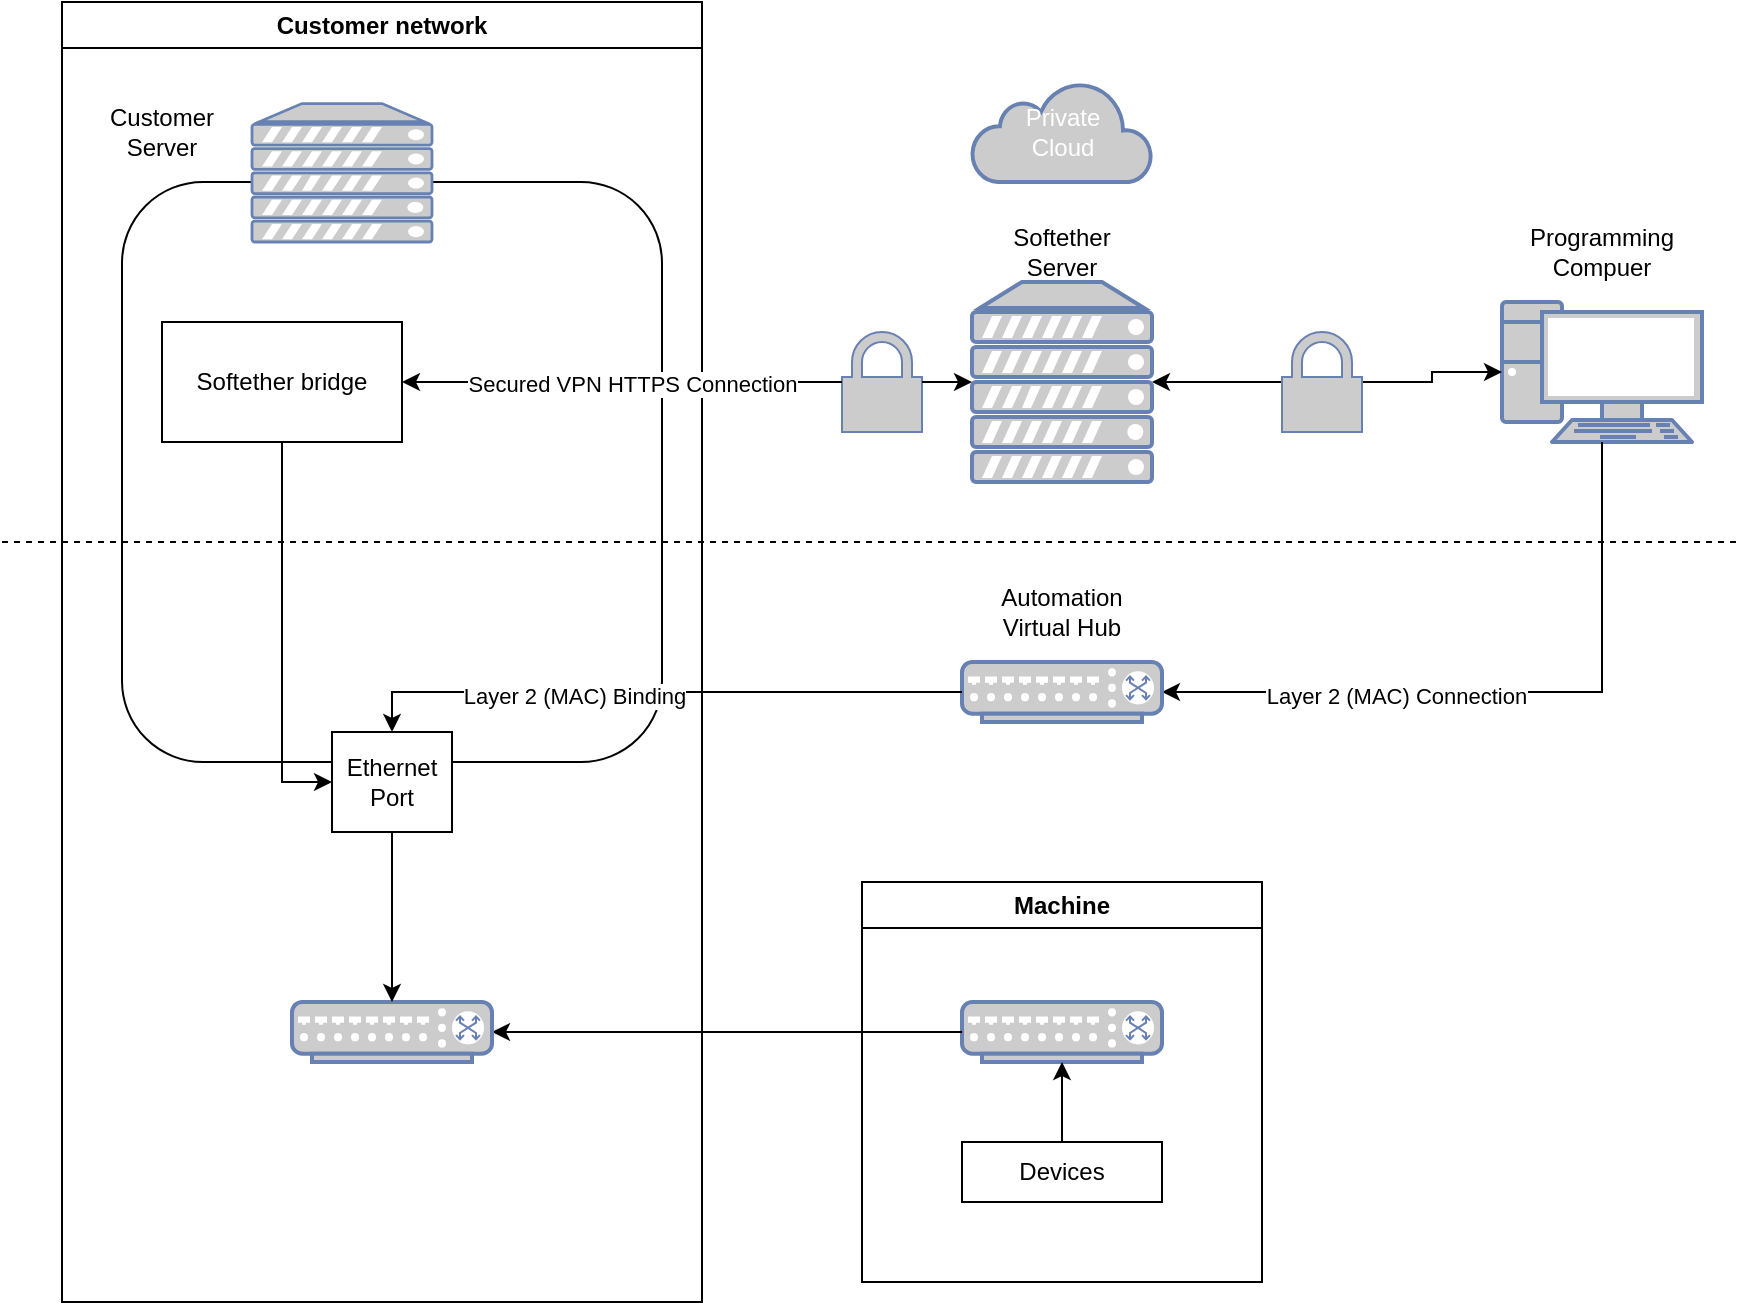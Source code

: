 <mxfile version="22.1.5" type="github">
  <diagram name="Page-1" id="FeqBj5vPtAPxshJGMHiz">
    <mxGraphModel dx="2353" dy="893" grid="1" gridSize="10" guides="1" tooltips="1" connect="1" arrows="1" fold="1" page="1" pageScale="1" pageWidth="827" pageHeight="1169" math="0" shadow="0">
      <root>
        <mxCell id="0" />
        <mxCell id="1" parent="0" />
        <mxCell id="XXzeUflkK2KF2CDC8qh_-12" value="" style="group" vertex="1" connectable="0" parent="1">
          <mxGeometry x="610" y="160" width="100" height="110" as="geometry" />
        </mxCell>
        <mxCell id="XXzeUflkK2KF2CDC8qh_-10" value="" style="fontColor=#0066CC;verticalAlign=top;verticalLabelPosition=bottom;labelPosition=center;align=center;html=1;outlineConnect=0;fillColor=#CCCCCC;strokeColor=#6881B3;gradientColor=none;gradientDirection=north;strokeWidth=2;shape=mxgraph.networks.pc;" vertex="1" parent="XXzeUflkK2KF2CDC8qh_-12">
          <mxGeometry y="40" width="100" height="70" as="geometry" />
        </mxCell>
        <mxCell id="XXzeUflkK2KF2CDC8qh_-11" value="Programming Compuer" style="text;html=1;strokeColor=none;fillColor=none;align=center;verticalAlign=middle;whiteSpace=wrap;rounded=0;" vertex="1" parent="XXzeUflkK2KF2CDC8qh_-12">
          <mxGeometry x="20" width="60" height="30" as="geometry" />
        </mxCell>
        <mxCell id="XXzeUflkK2KF2CDC8qh_-14" value="Private&lt;br&gt;Cloud" style="html=1;outlineConnect=0;fillColor=#CCCCCC;strokeColor=#6881B3;gradientColor=none;gradientDirection=north;strokeWidth=2;shape=mxgraph.networks.cloud;fontColor=#ffffff;" vertex="1" parent="1">
          <mxGeometry x="345" y="90" width="90" height="50" as="geometry" />
        </mxCell>
        <mxCell id="XXzeUflkK2KF2CDC8qh_-23" style="edgeStyle=orthogonalEdgeStyle;rounded=0;orthogonalLoop=1;jettySize=auto;html=1;entryX=1;entryY=0.5;entryDx=0;entryDy=0;entryPerimeter=0;startArrow=none;startFill=0;" edge="1" parent="1" source="XXzeUflkK2KF2CDC8qh_-24" target="XXzeUflkK2KF2CDC8qh_-34">
          <mxGeometry relative="1" as="geometry">
            <mxPoint x="435" y="230" as="targetPoint" />
          </mxGeometry>
        </mxCell>
        <mxCell id="XXzeUflkK2KF2CDC8qh_-25" value="" style="edgeStyle=orthogonalEdgeStyle;rounded=0;orthogonalLoop=1;jettySize=auto;html=1;entryX=1;entryY=0.5;entryDx=0;entryDy=0;entryPerimeter=0;endArrow=none;endFill=0;startArrow=classic;startFill=1;" edge="1" parent="1" source="XXzeUflkK2KF2CDC8qh_-10" target="XXzeUflkK2KF2CDC8qh_-24">
          <mxGeometry relative="1" as="geometry">
            <mxPoint x="620" y="245" as="sourcePoint" />
            <mxPoint x="440" y="270" as="targetPoint" />
          </mxGeometry>
        </mxCell>
        <mxCell id="XXzeUflkK2KF2CDC8qh_-24" value="" style="fontColor=#0066CC;verticalAlign=top;verticalLabelPosition=bottom;labelPosition=center;align=center;html=1;outlineConnect=0;fillColor=#CCCCCC;strokeColor=#6881B3;gradientColor=none;gradientDirection=north;strokeWidth=2;shape=mxgraph.networks.secured;" vertex="1" parent="1">
          <mxGeometry x="500" y="215" width="40" height="50" as="geometry" />
        </mxCell>
        <mxCell id="XXzeUflkK2KF2CDC8qh_-34" value="" style="fontColor=#0066CC;verticalAlign=top;verticalLabelPosition=bottom;labelPosition=center;align=center;html=1;outlineConnect=0;fillColor=#CCCCCC;strokeColor=#6881B3;gradientColor=none;gradientDirection=north;strokeWidth=2;shape=mxgraph.networks.server;" vertex="1" parent="1">
          <mxGeometry x="345" y="190" width="90" height="100" as="geometry" />
        </mxCell>
        <mxCell id="XXzeUflkK2KF2CDC8qh_-35" value="Softether Server" style="text;html=1;strokeColor=none;fillColor=none;align=center;verticalAlign=middle;whiteSpace=wrap;rounded=0;" vertex="1" parent="1">
          <mxGeometry x="360" y="160" width="60" height="30" as="geometry" />
        </mxCell>
        <mxCell id="XXzeUflkK2KF2CDC8qh_-38" value="Machine" style="swimlane;whiteSpace=wrap;html=1;" vertex="1" parent="1">
          <mxGeometry x="290" y="490" width="200" height="200" as="geometry" />
        </mxCell>
        <mxCell id="XXzeUflkK2KF2CDC8qh_-39" value="Devices" style="rounded=0;whiteSpace=wrap;html=1;" vertex="1" parent="XXzeUflkK2KF2CDC8qh_-38">
          <mxGeometry x="50" y="130" width="100" height="30" as="geometry" />
        </mxCell>
        <mxCell id="XXzeUflkK2KF2CDC8qh_-40" value="" style="fontColor=#0066CC;verticalAlign=top;verticalLabelPosition=bottom;labelPosition=center;align=center;html=1;outlineConnect=0;fillColor=#CCCCCC;strokeColor=#6881B3;gradientColor=none;gradientDirection=north;strokeWidth=2;shape=mxgraph.networks.switch;" vertex="1" parent="XXzeUflkK2KF2CDC8qh_-38">
          <mxGeometry x="50" y="60" width="100" height="30" as="geometry" />
        </mxCell>
        <mxCell id="XXzeUflkK2KF2CDC8qh_-41" style="edgeStyle=orthogonalEdgeStyle;rounded=0;orthogonalLoop=1;jettySize=auto;html=1;exitX=0.5;exitY=0;exitDx=0;exitDy=0;entryX=0.5;entryY=1;entryDx=0;entryDy=0;entryPerimeter=0;" edge="1" parent="XXzeUflkK2KF2CDC8qh_-38" source="XXzeUflkK2KF2CDC8qh_-39" target="XXzeUflkK2KF2CDC8qh_-40">
          <mxGeometry relative="1" as="geometry" />
        </mxCell>
        <mxCell id="XXzeUflkK2KF2CDC8qh_-42" style="edgeStyle=orthogonalEdgeStyle;rounded=0;orthogonalLoop=1;jettySize=auto;html=1;exitX=0;exitY=0.5;exitDx=0;exitDy=0;exitPerimeter=0;entryX=1;entryY=0.5;entryDx=0;entryDy=0;entryPerimeter=0;" edge="1" parent="1" source="XXzeUflkK2KF2CDC8qh_-40" target="XXzeUflkK2KF2CDC8qh_-36">
          <mxGeometry relative="1" as="geometry" />
        </mxCell>
        <mxCell id="XXzeUflkK2KF2CDC8qh_-44" value="Customer network" style="swimlane;whiteSpace=wrap;html=1;" vertex="1" parent="1">
          <mxGeometry x="-110" y="50" width="320" height="650" as="geometry" />
        </mxCell>
        <mxCell id="XXzeUflkK2KF2CDC8qh_-36" value="" style="fontColor=#0066CC;verticalAlign=top;verticalLabelPosition=bottom;labelPosition=center;align=center;html=1;outlineConnect=0;fillColor=#CCCCCC;strokeColor=#6881B3;gradientColor=none;gradientDirection=north;strokeWidth=2;shape=mxgraph.networks.switch;" vertex="1" parent="XXzeUflkK2KF2CDC8qh_-44">
          <mxGeometry x="115" y="500" width="100" height="30" as="geometry" />
        </mxCell>
        <mxCell id="XXzeUflkK2KF2CDC8qh_-52" value="" style="rounded=1;whiteSpace=wrap;html=1;" vertex="1" parent="XXzeUflkK2KF2CDC8qh_-44">
          <mxGeometry x="30" y="90" width="270" height="290" as="geometry" />
        </mxCell>
        <mxCell id="XXzeUflkK2KF2CDC8qh_-53" value="" style="group" vertex="1" connectable="0" parent="XXzeUflkK2KF2CDC8qh_-44">
          <mxGeometry x="95" y="30" width="90" height="90" as="geometry" />
        </mxCell>
        <mxCell id="XXzeUflkK2KF2CDC8qh_-26" value="" style="fontColor=#0066CC;verticalAlign=top;verticalLabelPosition=bottom;labelPosition=center;align=center;html=1;outlineConnect=0;fillColor=#CCCCCC;strokeColor=#6881B3;gradientColor=none;gradientDirection=north;strokeWidth=2;shape=mxgraph.networks.server;" vertex="1" parent="XXzeUflkK2KF2CDC8qh_-53">
          <mxGeometry y="20.769" width="90" height="69.231" as="geometry" />
        </mxCell>
        <mxCell id="XXzeUflkK2KF2CDC8qh_-27" value="Customer Server" style="text;html=1;strokeColor=none;fillColor=none;align=center;verticalAlign=middle;whiteSpace=wrap;rounded=0;" vertex="1" parent="XXzeUflkK2KF2CDC8qh_-44">
          <mxGeometry x="20" y="50" width="60" height="30" as="geometry" />
        </mxCell>
        <mxCell id="XXzeUflkK2KF2CDC8qh_-70" style="edgeStyle=orthogonalEdgeStyle;rounded=0;orthogonalLoop=1;jettySize=auto;html=1;exitX=0.5;exitY=1;exitDx=0;exitDy=0;entryX=0;entryY=0.5;entryDx=0;entryDy=0;" edge="1" parent="XXzeUflkK2KF2CDC8qh_-44" source="XXzeUflkK2KF2CDC8qh_-56" target="XXzeUflkK2KF2CDC8qh_-58">
          <mxGeometry relative="1" as="geometry" />
        </mxCell>
        <mxCell id="XXzeUflkK2KF2CDC8qh_-56" value="Softether bridge" style="rounded=0;whiteSpace=wrap;html=1;" vertex="1" parent="XXzeUflkK2KF2CDC8qh_-44">
          <mxGeometry x="50" y="160" width="120" height="60" as="geometry" />
        </mxCell>
        <mxCell id="XXzeUflkK2KF2CDC8qh_-58" value="Ethernet Port" style="rounded=0;whiteSpace=wrap;html=1;" vertex="1" parent="XXzeUflkK2KF2CDC8qh_-44">
          <mxGeometry x="135" y="365" width="60" height="50" as="geometry" />
        </mxCell>
        <mxCell id="XXzeUflkK2KF2CDC8qh_-71" style="edgeStyle=orthogonalEdgeStyle;rounded=0;orthogonalLoop=1;jettySize=auto;html=1;exitX=0.5;exitY=1;exitDx=0;exitDy=0;entryX=0.5;entryY=0;entryDx=0;entryDy=0;entryPerimeter=0;" edge="1" parent="XXzeUflkK2KF2CDC8qh_-44" source="XXzeUflkK2KF2CDC8qh_-58" target="XXzeUflkK2KF2CDC8qh_-36">
          <mxGeometry relative="1" as="geometry" />
        </mxCell>
        <mxCell id="XXzeUflkK2KF2CDC8qh_-31" value="" style="fontColor=#0066CC;verticalAlign=top;verticalLabelPosition=bottom;labelPosition=center;align=center;html=1;outlineConnect=0;fillColor=#CCCCCC;strokeColor=#6881B3;gradientColor=none;gradientDirection=north;strokeWidth=2;shape=mxgraph.networks.secured;" vertex="1" parent="1">
          <mxGeometry x="280" y="215" width="40" height="50" as="geometry" />
        </mxCell>
        <mxCell id="XXzeUflkK2KF2CDC8qh_-32" value="" style="edgeStyle=orthogonalEdgeStyle;rounded=0;orthogonalLoop=1;jettySize=auto;html=1;entryX=0;entryY=0.5;entryDx=0;entryDy=0;entryPerimeter=0;startArrow=classic;startFill=1;endArrow=none;endFill=0;exitX=1;exitY=0.5;exitDx=0;exitDy=0;" edge="1" parent="1" source="XXzeUflkK2KF2CDC8qh_-56" target="XXzeUflkK2KF2CDC8qh_-31">
          <mxGeometry relative="1" as="geometry">
            <mxPoint x="280" y="340" as="sourcePoint" />
            <mxPoint x="340" y="270" as="targetPoint" />
          </mxGeometry>
        </mxCell>
        <mxCell id="XXzeUflkK2KF2CDC8qh_-57" value="Secured VPN HTTPS Connection" style="edgeLabel;html=1;align=center;verticalAlign=middle;resizable=0;points=[];" vertex="1" connectable="0" parent="XXzeUflkK2KF2CDC8qh_-32">
          <mxGeometry x="0.05" y="-1" relative="1" as="geometry">
            <mxPoint x="-1" as="offset" />
          </mxGeometry>
        </mxCell>
        <mxCell id="XXzeUflkK2KF2CDC8qh_-29" style="edgeStyle=orthogonalEdgeStyle;rounded=0;orthogonalLoop=1;jettySize=auto;html=1;entryX=0;entryY=0.5;entryDx=0;entryDy=0;entryPerimeter=0;startArrow=none;startFill=0;endArrow=classic;endFill=1;" edge="1" parent="1" source="XXzeUflkK2KF2CDC8qh_-31" target="XXzeUflkK2KF2CDC8qh_-34">
          <mxGeometry relative="1" as="geometry">
            <mxPoint x="335" y="230" as="targetPoint" />
          </mxGeometry>
        </mxCell>
        <mxCell id="XXzeUflkK2KF2CDC8qh_-60" value="" style="endArrow=none;dashed=1;html=1;rounded=0;" edge="1" parent="1">
          <mxGeometry width="50" height="50" relative="1" as="geometry">
            <mxPoint x="-140" y="320" as="sourcePoint" />
            <mxPoint x="730" y="320" as="targetPoint" />
          </mxGeometry>
        </mxCell>
        <mxCell id="XXzeUflkK2KF2CDC8qh_-64" style="edgeStyle=orthogonalEdgeStyle;rounded=0;orthogonalLoop=1;jettySize=auto;html=1;exitX=0.5;exitY=1;exitDx=0;exitDy=0;exitPerimeter=0;entryX=1;entryY=0.5;entryDx=0;entryDy=0;entryPerimeter=0;" edge="1" parent="1" source="XXzeUflkK2KF2CDC8qh_-10" target="XXzeUflkK2KF2CDC8qh_-59">
          <mxGeometry relative="1" as="geometry" />
        </mxCell>
        <mxCell id="XXzeUflkK2KF2CDC8qh_-65" value="Layer 2 (MAC) Connection" style="edgeLabel;html=1;align=center;verticalAlign=middle;resizable=0;points=[];" vertex="1" connectable="0" parent="XXzeUflkK2KF2CDC8qh_-64">
          <mxGeometry x="0.32" y="2" relative="1" as="geometry">
            <mxPoint x="-1" as="offset" />
          </mxGeometry>
        </mxCell>
        <mxCell id="XXzeUflkK2KF2CDC8qh_-66" value="" style="group" vertex="1" connectable="0" parent="1">
          <mxGeometry x="340" y="340" width="100" height="70" as="geometry" />
        </mxCell>
        <mxCell id="XXzeUflkK2KF2CDC8qh_-59" value="" style="fontColor=#0066CC;verticalAlign=top;verticalLabelPosition=bottom;labelPosition=center;align=center;html=1;outlineConnect=0;fillColor=#CCCCCC;strokeColor=#6881B3;gradientColor=none;gradientDirection=north;strokeWidth=2;shape=mxgraph.networks.switch;" vertex="1" parent="XXzeUflkK2KF2CDC8qh_-66">
          <mxGeometry y="40" width="100" height="30" as="geometry" />
        </mxCell>
        <mxCell id="XXzeUflkK2KF2CDC8qh_-62" value="Automation Virtual Hub" style="text;html=1;strokeColor=none;fillColor=none;align=center;verticalAlign=middle;whiteSpace=wrap;rounded=0;" vertex="1" parent="XXzeUflkK2KF2CDC8qh_-66">
          <mxGeometry x="5" width="90" height="30" as="geometry" />
        </mxCell>
        <mxCell id="XXzeUflkK2KF2CDC8qh_-67" style="edgeStyle=orthogonalEdgeStyle;rounded=0;orthogonalLoop=1;jettySize=auto;html=1;exitX=0;exitY=0.5;exitDx=0;exitDy=0;exitPerimeter=0;entryX=0.5;entryY=0;entryDx=0;entryDy=0;" edge="1" parent="1" source="XXzeUflkK2KF2CDC8qh_-59" target="XXzeUflkK2KF2CDC8qh_-58">
          <mxGeometry relative="1" as="geometry" />
        </mxCell>
        <mxCell id="XXzeUflkK2KF2CDC8qh_-68" value="Layer 2 (MAC) Binding" style="edgeLabel;html=1;align=center;verticalAlign=middle;resizable=0;points=[];" vertex="1" connectable="0" parent="XXzeUflkK2KF2CDC8qh_-67">
          <mxGeometry x="0.266" y="2" relative="1" as="geometry">
            <mxPoint x="-1" as="offset" />
          </mxGeometry>
        </mxCell>
      </root>
    </mxGraphModel>
  </diagram>
</mxfile>
